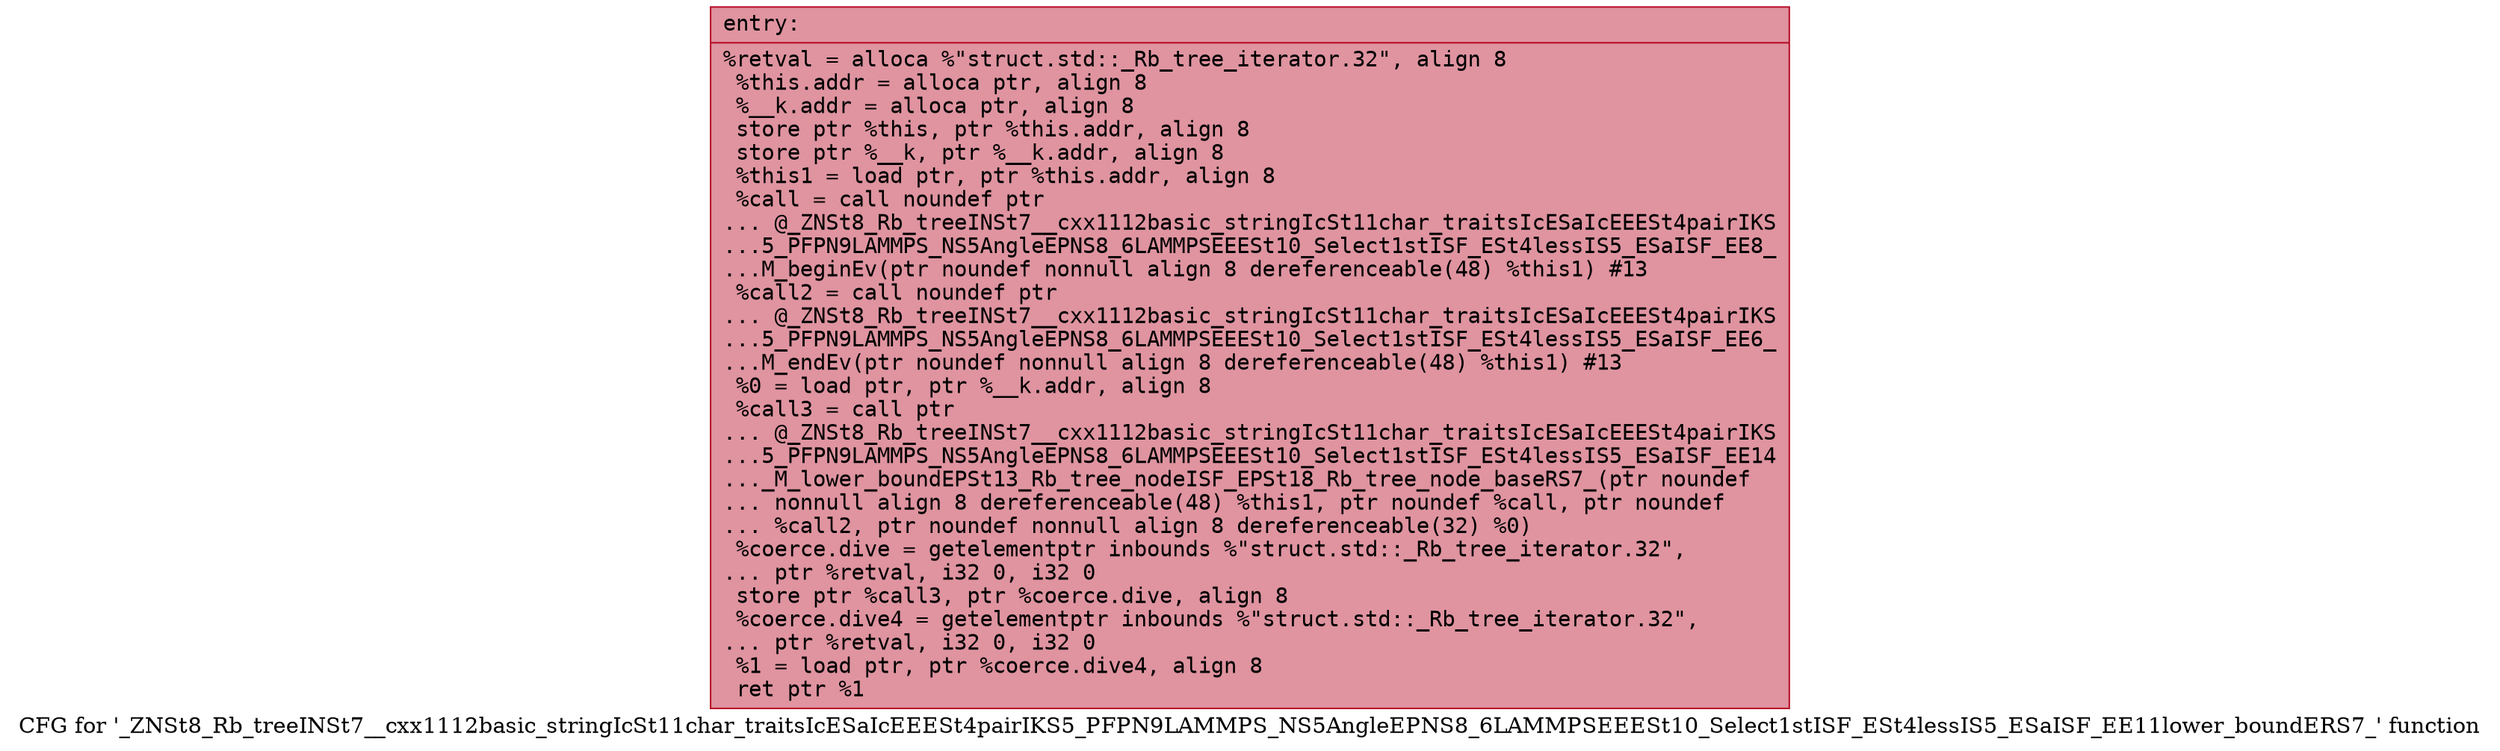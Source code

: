 digraph "CFG for '_ZNSt8_Rb_treeINSt7__cxx1112basic_stringIcSt11char_traitsIcESaIcEEESt4pairIKS5_PFPN9LAMMPS_NS5AngleEPNS8_6LAMMPSEEESt10_Select1stISF_ESt4lessIS5_ESaISF_EE11lower_boundERS7_' function" {
	label="CFG for '_ZNSt8_Rb_treeINSt7__cxx1112basic_stringIcSt11char_traitsIcESaIcEEESt4pairIKS5_PFPN9LAMMPS_NS5AngleEPNS8_6LAMMPSEEESt10_Select1stISF_ESt4lessIS5_ESaISF_EE11lower_boundERS7_' function";

	Node0x563a5e22a690 [shape=record,color="#b70d28ff", style=filled, fillcolor="#b70d2870" fontname="Courier",label="{entry:\l|  %retval = alloca %\"struct.std::_Rb_tree_iterator.32\", align 8\l  %this.addr = alloca ptr, align 8\l  %__k.addr = alloca ptr, align 8\l  store ptr %this, ptr %this.addr, align 8\l  store ptr %__k, ptr %__k.addr, align 8\l  %this1 = load ptr, ptr %this.addr, align 8\l  %call = call noundef ptr\l... @_ZNSt8_Rb_treeINSt7__cxx1112basic_stringIcSt11char_traitsIcESaIcEEESt4pairIKS\l...5_PFPN9LAMMPS_NS5AngleEPNS8_6LAMMPSEEESt10_Select1stISF_ESt4lessIS5_ESaISF_EE8_\l...M_beginEv(ptr noundef nonnull align 8 dereferenceable(48) %this1) #13\l  %call2 = call noundef ptr\l... @_ZNSt8_Rb_treeINSt7__cxx1112basic_stringIcSt11char_traitsIcESaIcEEESt4pairIKS\l...5_PFPN9LAMMPS_NS5AngleEPNS8_6LAMMPSEEESt10_Select1stISF_ESt4lessIS5_ESaISF_EE6_\l...M_endEv(ptr noundef nonnull align 8 dereferenceable(48) %this1) #13\l  %0 = load ptr, ptr %__k.addr, align 8\l  %call3 = call ptr\l... @_ZNSt8_Rb_treeINSt7__cxx1112basic_stringIcSt11char_traitsIcESaIcEEESt4pairIKS\l...5_PFPN9LAMMPS_NS5AngleEPNS8_6LAMMPSEEESt10_Select1stISF_ESt4lessIS5_ESaISF_EE14\l..._M_lower_boundEPSt13_Rb_tree_nodeISF_EPSt18_Rb_tree_node_baseRS7_(ptr noundef\l... nonnull align 8 dereferenceable(48) %this1, ptr noundef %call, ptr noundef\l... %call2, ptr noundef nonnull align 8 dereferenceable(32) %0)\l  %coerce.dive = getelementptr inbounds %\"struct.std::_Rb_tree_iterator.32\",\l... ptr %retval, i32 0, i32 0\l  store ptr %call3, ptr %coerce.dive, align 8\l  %coerce.dive4 = getelementptr inbounds %\"struct.std::_Rb_tree_iterator.32\",\l... ptr %retval, i32 0, i32 0\l  %1 = load ptr, ptr %coerce.dive4, align 8\l  ret ptr %1\l}"];
}
